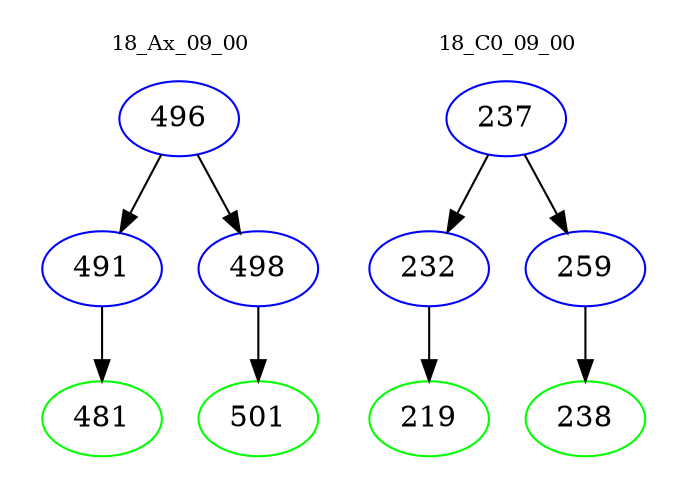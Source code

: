 digraph{
subgraph cluster_0 {
color = white
label = "18_Ax_09_00";
fontsize=10;
T0_496 [label="496", color="blue"]
T0_496 -> T0_491 [color="black"]
T0_491 [label="491", color="blue"]
T0_491 -> T0_481 [color="black"]
T0_481 [label="481", color="green"]
T0_496 -> T0_498 [color="black"]
T0_498 [label="498", color="blue"]
T0_498 -> T0_501 [color="black"]
T0_501 [label="501", color="green"]
}
subgraph cluster_1 {
color = white
label = "18_C0_09_00";
fontsize=10;
T1_237 [label="237", color="blue"]
T1_237 -> T1_232 [color="black"]
T1_232 [label="232", color="blue"]
T1_232 -> T1_219 [color="black"]
T1_219 [label="219", color="green"]
T1_237 -> T1_259 [color="black"]
T1_259 [label="259", color="blue"]
T1_259 -> T1_238 [color="black"]
T1_238 [label="238", color="green"]
}
}

